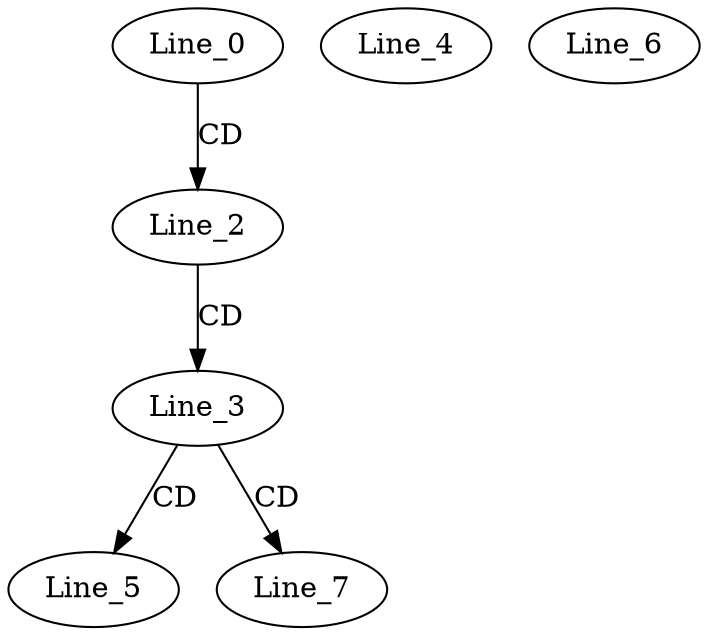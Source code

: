 digraph G {
  Line_0;
  Line_2;
  Line_3;
  Line_4;
  Line_5;
  Line_6;
  Line_7;
  Line_0 -> Line_2 [ label="CD" ];
  Line_2 -> Line_3 [ label="CD" ];
  Line_3 -> Line_5 [ label="CD" ];
  Line_3 -> Line_7 [ label="CD" ];
}
